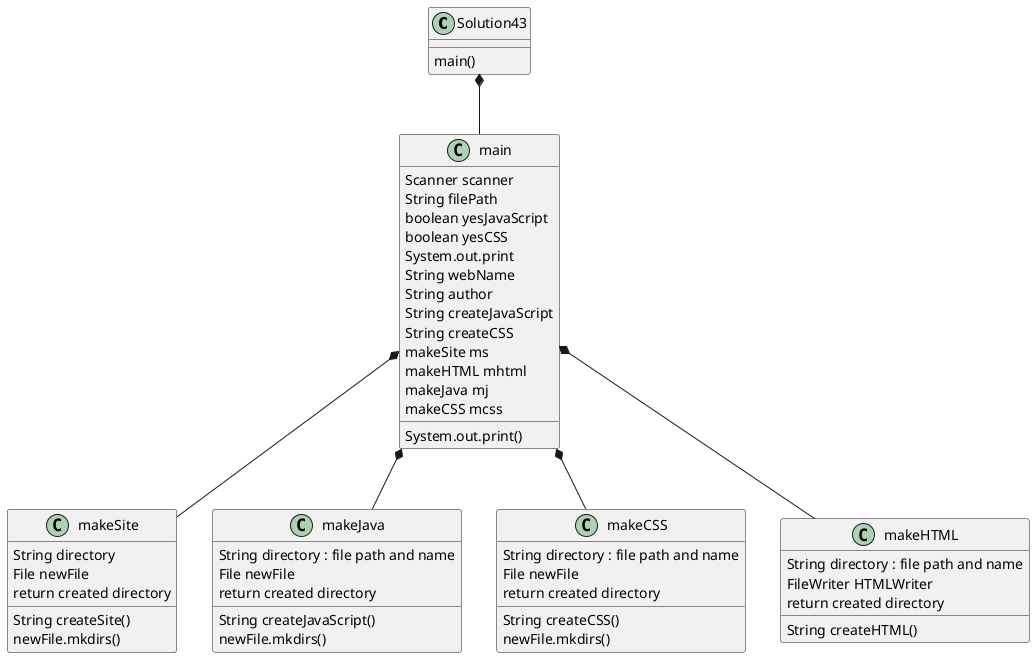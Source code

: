 @startuml
'https://plantuml.com/class-diagram

class Solution43{
main()
}
Solution43 *-- main
main *-- makeSite
main *-- makeJava
main *-- makeCSS
main *-- makeHTML
main : Scanner scanner
main : String filePath
main : boolean yesJavaScript
main : boolean yesCSS
main : System.out.print
main : String webName
main : String author
main : String createJavaScript
main : String createCSS
main : makeSite ms
main : makeHTML mhtml
main : makeJava mj
main : makeCSS mcss
main : System.out.print()


class makeSite{
String createSite()
String directory
File newFile
newFile.mkdirs()
return created directory
}

class makeJava{
String createJavaScript()
String directory : file path and name
File newFile
newFile.mkdirs()
return created directory
}

class makeCSS{
String createCSS()
String directory : file path and name
File newFile
newFile.mkdirs()
return created directory
}

class makeHTML{
String createHTML()
String directory : file path and name
FileWriter HTMLWriter
return created directory
}

@enduml
